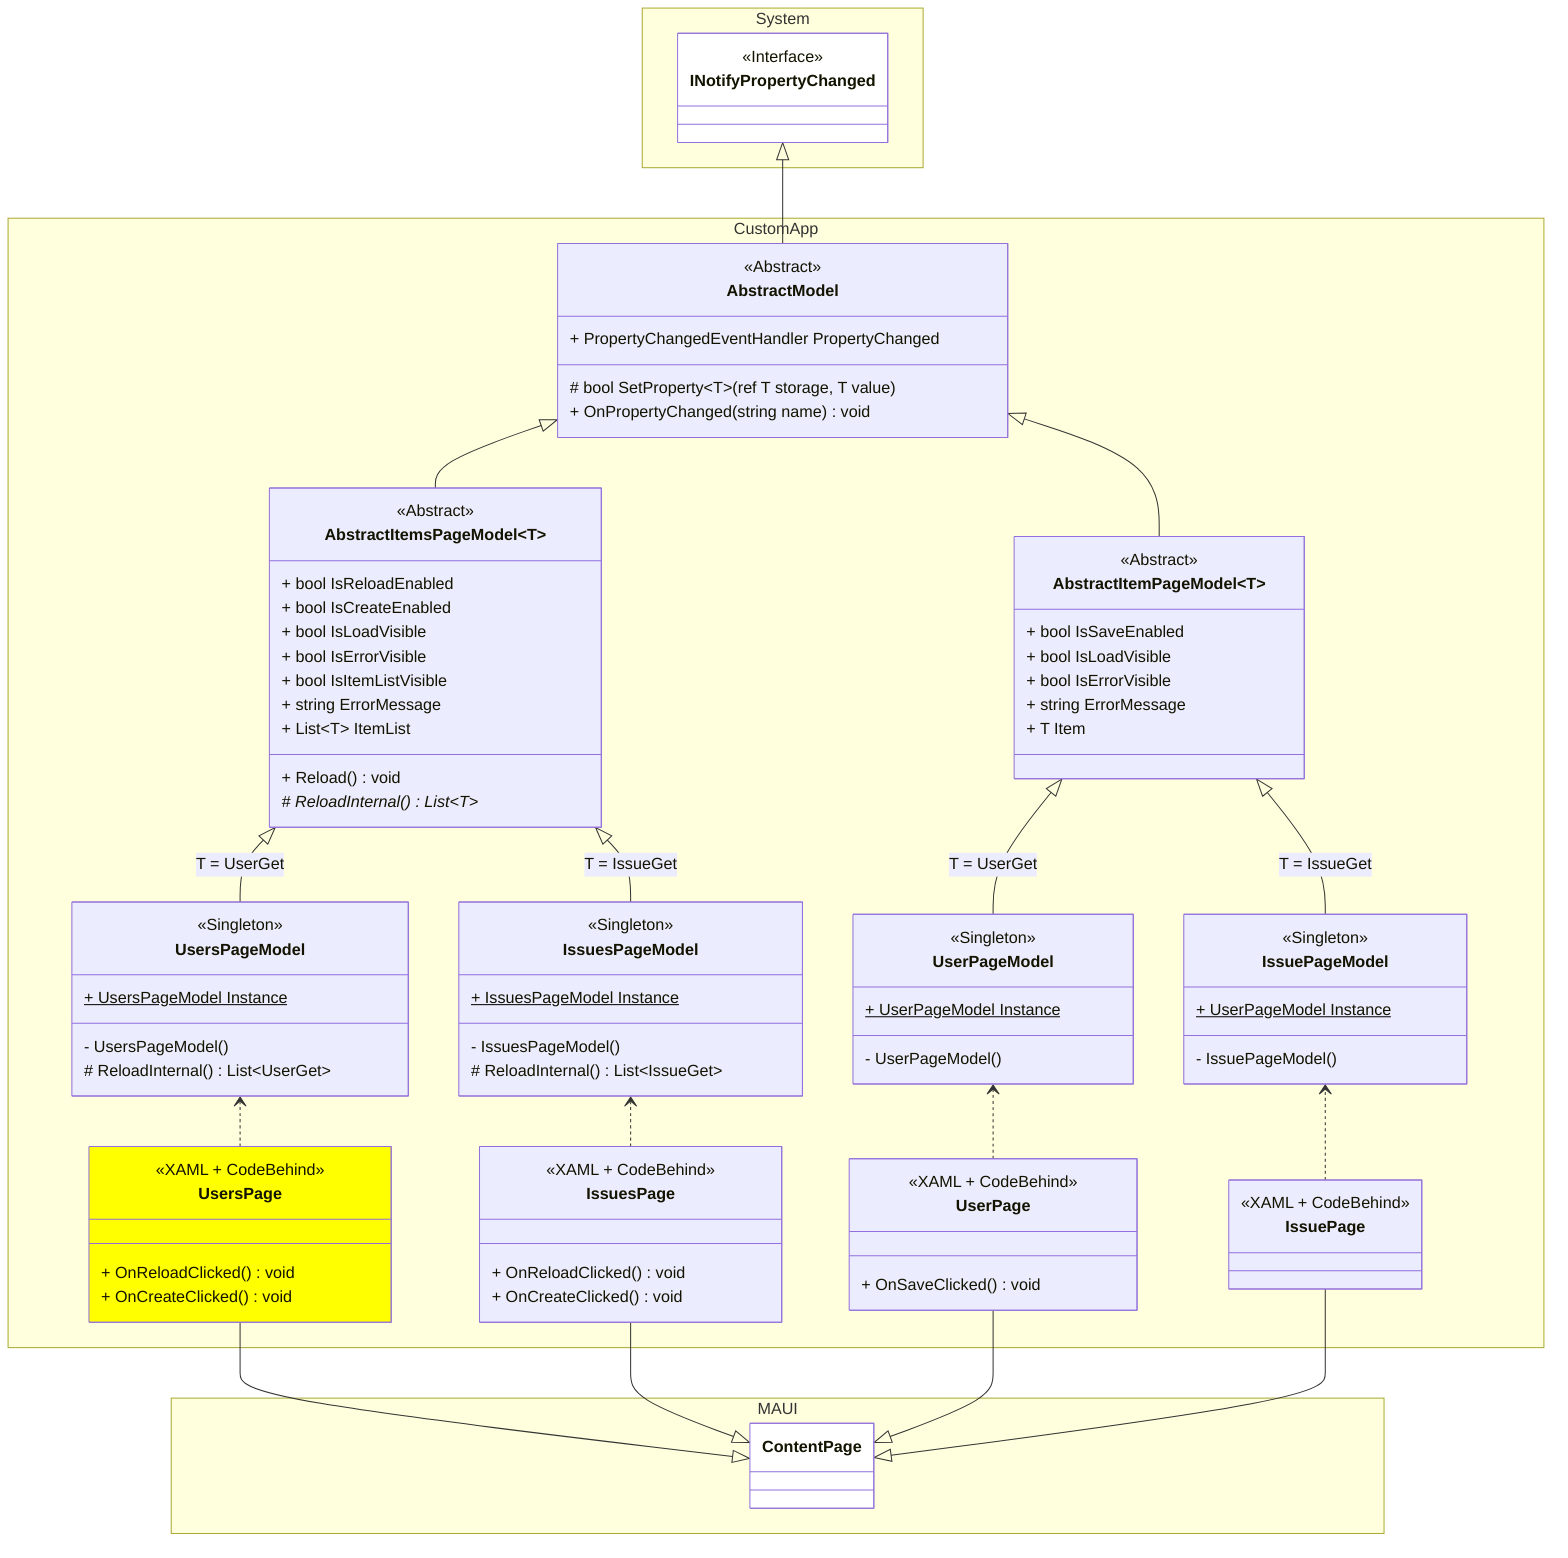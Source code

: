 classDiagram

    direction BT

    namespace MAUI {
        class ContentPage {

        }
    }

    namespace CustomApp {
        
        class UsersPage {
            <<XAML + CodeBehind>>
            + OnReloadClicked() void
            + OnCreateClicked() void
        }
        class IssuesPage {
            <<XAML + CodeBehind>>
            + OnReloadClicked() void
            + OnCreateClicked() void
        }
        class UserPage {
            <<XAML + CodeBehind>>
            + OnSaveClicked() void
        }
        class IssuePage {
            <<XAML + CodeBehind>>

        }

        class UsersPageModel {
            <<Singleton>>
            + UsersPageModel Instance $
            - UsersPageModel()
            # ReloadInternal() List~UserGet~
        }
        class IssuesPageModel {
            <<Singleton>>
            + IssuesPageModel Instance $
            - IssuesPageModel()
            # ReloadInternal() List~IssueGet~
        }

        class UserPageModel {
            <<Singleton>>
            + UserPageModel Instance $
            - UserPageModel()
        }
        class IssuePageModel {
            <<Singleton>>
            + UserPageModel Instance $
            - IssuePageModel()
        }

        class AbstractItemsPageModel~T~ {
            <<Abstract>>
            + bool IsReloadEnabled
            + bool IsCreateEnabled
            + bool IsLoadVisible
            + bool IsErrorVisible
            + bool IsItemListVisible
            + string ErrorMessage
            + List~T~ ItemList
            + Reload() void
            # ReloadInternal() List~T~ *
        }
        class AbstractItemPageModel~T~ {
            <<Abstract>>
            + bool IsSaveEnabled
            + bool IsLoadVisible
            + bool IsErrorVisible
            + string ErrorMessage
            + T Item
        }

        class AbstractModel {
            <<Abstract>>
            + PropertyChangedEventHandler PropertyChanged
            # bool SetProperty~T~(ref T storage, T value)
            + OnPropertyChanged(string name) void
        }

    }

    namespace System {
        
        class INotifyPropertyChanged {
            <<Interface>>
        }

    }

    ContentPage <|-- UsersPage
    ContentPage <|-- UserPage
    ContentPage <|-- IssuesPage
    ContentPage <|-- IssuePage

    UsersPage ..> UsersPageModel
    IssuesPage ..> IssuesPageModel

    UserPage ..> UserPageModel 
    IssuePage ..> IssuePageModel

    UsersPageModel --|> AbstractItemsPageModel : T = UserGet
    IssuesPageModel --|> AbstractItemsPageModel : T = IssueGet

    UserPageModel --|> AbstractItemPageModel : T = UserGet
    IssuePageModel --|> AbstractItemPageModel : T = IssueGet

    AbstractItemsPageModel --|> AbstractModel
    AbstractItemPageModel --|> AbstractModel

    AbstractModel --|> INotifyPropertyChanged

    style ContentPage fill:white
    style UsersPage fill:yellow
    style INotifyPropertyChanged fill:white